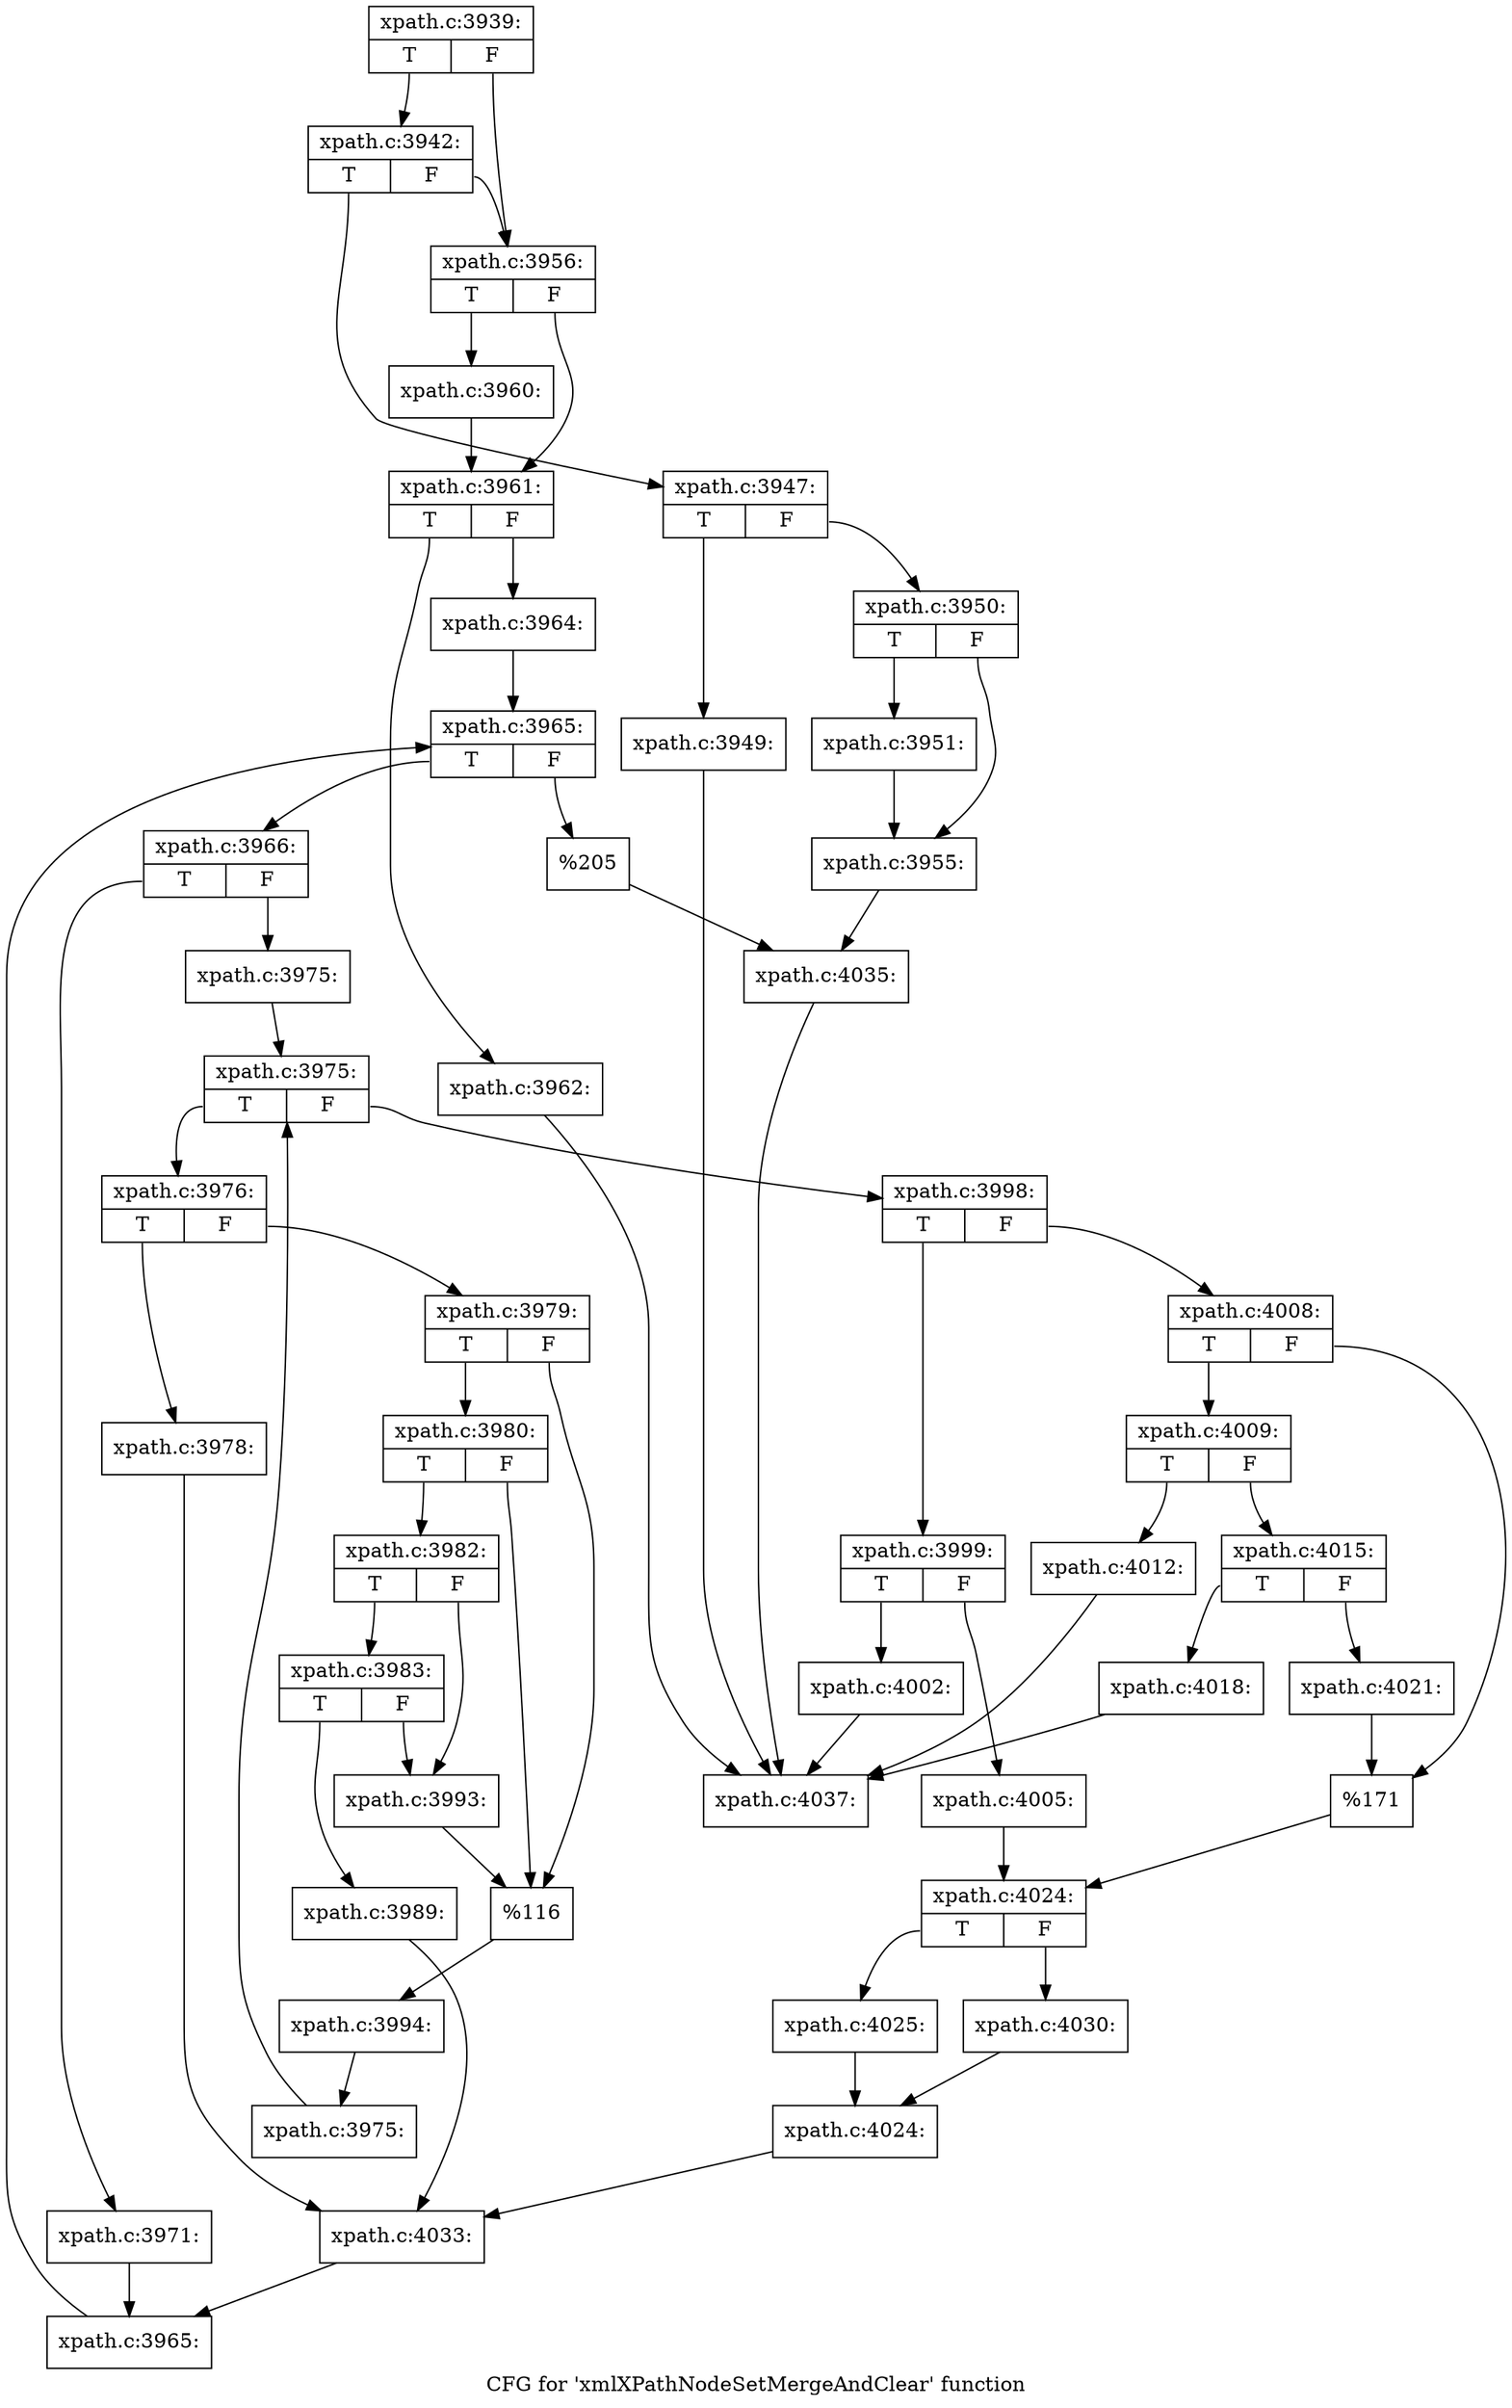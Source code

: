 digraph "CFG for 'xmlXPathNodeSetMergeAndClear' function" {
	label="CFG for 'xmlXPathNodeSetMergeAndClear' function";

	Node0x4fcbb20 [shape=record,label="{xpath.c:3939:|{<s0>T|<s1>F}}"];
	Node0x4fcbb20:s0 -> Node0x4fe15a0;
	Node0x4fcbb20:s1 -> Node0x4fcc0b0;
	Node0x4fe15a0 [shape=record,label="{xpath.c:3942:|{<s0>T|<s1>F}}"];
	Node0x4fe15a0:s0 -> Node0x4fcc010;
	Node0x4fe15a0:s1 -> Node0x4fcc0b0;
	Node0x4fcc010 [shape=record,label="{xpath.c:3947:|{<s0>T|<s1>F}}"];
	Node0x4fcc010:s0 -> Node0x501ea50;
	Node0x4fcc010:s1 -> Node0x501ed80;
	Node0x501ea50 [shape=record,label="{xpath.c:3949:}"];
	Node0x501ea50 -> Node0x4fe1600;
	Node0x501ed80 [shape=record,label="{xpath.c:3950:|{<s0>T|<s1>F}}"];
	Node0x501ed80:s0 -> Node0x501f130;
	Node0x501ed80:s1 -> Node0x501f180;
	Node0x501f130 [shape=record,label="{xpath.c:3951:}"];
	Node0x501f130 -> Node0x501f180;
	Node0x501f180 [shape=record,label="{xpath.c:3955:}"];
	Node0x501f180 -> Node0x4fcc060;
	Node0x4fcc0b0 [shape=record,label="{xpath.c:3956:|{<s0>T|<s1>F}}"];
	Node0x4fcc0b0:s0 -> Node0x5021030;
	Node0x4fcc0b0:s1 -> Node0x5021080;
	Node0x5021030 [shape=record,label="{xpath.c:3960:}"];
	Node0x5021030 -> Node0x5021080;
	Node0x5021080 [shape=record,label="{xpath.c:3961:|{<s0>T|<s1>F}}"];
	Node0x5021080:s0 -> Node0x5021590;
	Node0x5021080:s1 -> Node0x50215e0;
	Node0x5021590 [shape=record,label="{xpath.c:3962:}"];
	Node0x5021590 -> Node0x4fe1600;
	Node0x50215e0 [shape=record,label="{xpath.c:3964:}"];
	Node0x50215e0 -> Node0x5021dd0;
	Node0x5021dd0 [shape=record,label="{xpath.c:3965:|{<s0>T|<s1>F}}"];
	Node0x5021dd0:s0 -> Node0x5022030;
	Node0x5021dd0:s1 -> Node0x5021c70;
	Node0x5022030 [shape=record,label="{xpath.c:3966:|{<s0>T|<s1>F}}"];
	Node0x5022030:s0 -> Node0x5022820;
	Node0x5022030:s1 -> Node0x5022870;
	Node0x5022820 [shape=record,label="{xpath.c:3971:}"];
	Node0x5022820 -> Node0x5021fe0;
	Node0x5022870 [shape=record,label="{xpath.c:3975:}"];
	Node0x5022870 -> Node0x5022d10;
	Node0x5022d10 [shape=record,label="{xpath.c:3975:|{<s0>T|<s1>F}}"];
	Node0x5022d10:s0 -> Node0x5022f70;
	Node0x5022d10:s1 -> Node0x5022bb0;
	Node0x5022f70 [shape=record,label="{xpath.c:3976:|{<s0>T|<s1>F}}"];
	Node0x5022f70:s0 -> Node0x5023630;
	Node0x5022f70:s1 -> Node0x50236d0;
	Node0x5023630 [shape=record,label="{xpath.c:3978:}"];
	Node0x5023630 -> Node0x50238f0;
	Node0x50236d0 [shape=record,label="{xpath.c:3979:|{<s0>T|<s1>F}}"];
	Node0x50236d0:s0 -> Node0x50242f0;
	Node0x50236d0:s1 -> Node0x50242a0;
	Node0x50242f0 [shape=record,label="{xpath.c:3980:|{<s0>T|<s1>F}}"];
	Node0x50242f0:s0 -> Node0x5024250;
	Node0x50242f0:s1 -> Node0x50242a0;
	Node0x5024250 [shape=record,label="{xpath.c:3982:|{<s0>T|<s1>F}}"];
	Node0x5024250:s0 -> Node0x5024bb0;
	Node0x5024250:s1 -> Node0x5024b60;
	Node0x5024bb0 [shape=record,label="{xpath.c:3983:|{<s0>T|<s1>F}}"];
	Node0x5024bb0:s0 -> Node0x5024b10;
	Node0x5024bb0:s1 -> Node0x5024b60;
	Node0x5024b10 [shape=record,label="{xpath.c:3989:}"];
	Node0x5024b10 -> Node0x50238f0;
	Node0x5024b60 [shape=record,label="{xpath.c:3993:}"];
	Node0x5024b60 -> Node0x50242a0;
	Node0x50242a0 [shape=record,label="{%116}"];
	Node0x50242a0 -> Node0x5023680;
	Node0x5023680 [shape=record,label="{xpath.c:3994:}"];
	Node0x5023680 -> Node0x5022f20;
	Node0x5022f20 [shape=record,label="{xpath.c:3975:}"];
	Node0x5022f20 -> Node0x5022d10;
	Node0x5022bb0 [shape=record,label="{xpath.c:3998:|{<s0>T|<s1>F}}"];
	Node0x5022bb0:s0 -> Node0x5026550;
	Node0x5022bb0:s1 -> Node0x50265f0;
	Node0x5026550 [shape=record,label="{xpath.c:3999:|{<s0>T|<s1>F}}"];
	Node0x5026550:s0 -> Node0x5026ed0;
	Node0x5026550:s1 -> Node0x5026f20;
	Node0x5026ed0 [shape=record,label="{xpath.c:4002:}"];
	Node0x5026ed0 -> Node0x4fe1600;
	Node0x5026f20 [shape=record,label="{xpath.c:4005:}"];
	Node0x5026f20 -> Node0x50265a0;
	Node0x50265f0 [shape=record,label="{xpath.c:4008:|{<s0>T|<s1>F}}"];
	Node0x50265f0:s0 -> Node0x5027de0;
	Node0x50265f0:s1 -> Node0x5027e30;
	Node0x5027de0 [shape=record,label="{xpath.c:4009:|{<s0>T|<s1>F}}"];
	Node0x5027de0:s0 -> Node0x5028780;
	Node0x5027de0:s1 -> Node0x50287d0;
	Node0x5028780 [shape=record,label="{xpath.c:4012:}"];
	Node0x5028780 -> Node0x4fe1600;
	Node0x50287d0 [shape=record,label="{xpath.c:4015:|{<s0>T|<s1>F}}"];
	Node0x50287d0:s0 -> Node0x50297a0;
	Node0x50287d0:s1 -> Node0x50297f0;
	Node0x50297a0 [shape=record,label="{xpath.c:4018:}"];
	Node0x50297a0 -> Node0x4fe1600;
	Node0x50297f0 [shape=record,label="{xpath.c:4021:}"];
	Node0x50297f0 -> Node0x5027e30;
	Node0x5027e30 [shape=record,label="{%171}"];
	Node0x5027e30 -> Node0x50265a0;
	Node0x50265a0 [shape=record,label="{xpath.c:4024:|{<s0>T|<s1>F}}"];
	Node0x50265a0:s0 -> Node0x502a590;
	Node0x50265a0:s1 -> Node0x502a630;
	Node0x502a590 [shape=record,label="{xpath.c:4025:}"];
	Node0x502a590 -> Node0x502a5e0;
	Node0x502a630 [shape=record,label="{xpath.c:4030:}"];
	Node0x502a630 -> Node0x502a5e0;
	Node0x502a5e0 [shape=record,label="{xpath.c:4024:}"];
	Node0x502a5e0 -> Node0x50238f0;
	Node0x50238f0 [shape=record,label="{xpath.c:4033:}"];
	Node0x50238f0 -> Node0x5021fe0;
	Node0x5021fe0 [shape=record,label="{xpath.c:3965:}"];
	Node0x5021fe0 -> Node0x5021dd0;
	Node0x5021c70 [shape=record,label="{%205}"];
	Node0x5021c70 -> Node0x4fcc060;
	Node0x4fcc060 [shape=record,label="{xpath.c:4035:}"];
	Node0x4fcc060 -> Node0x4fe1600;
	Node0x4fe1600 [shape=record,label="{xpath.c:4037:}"];
}
